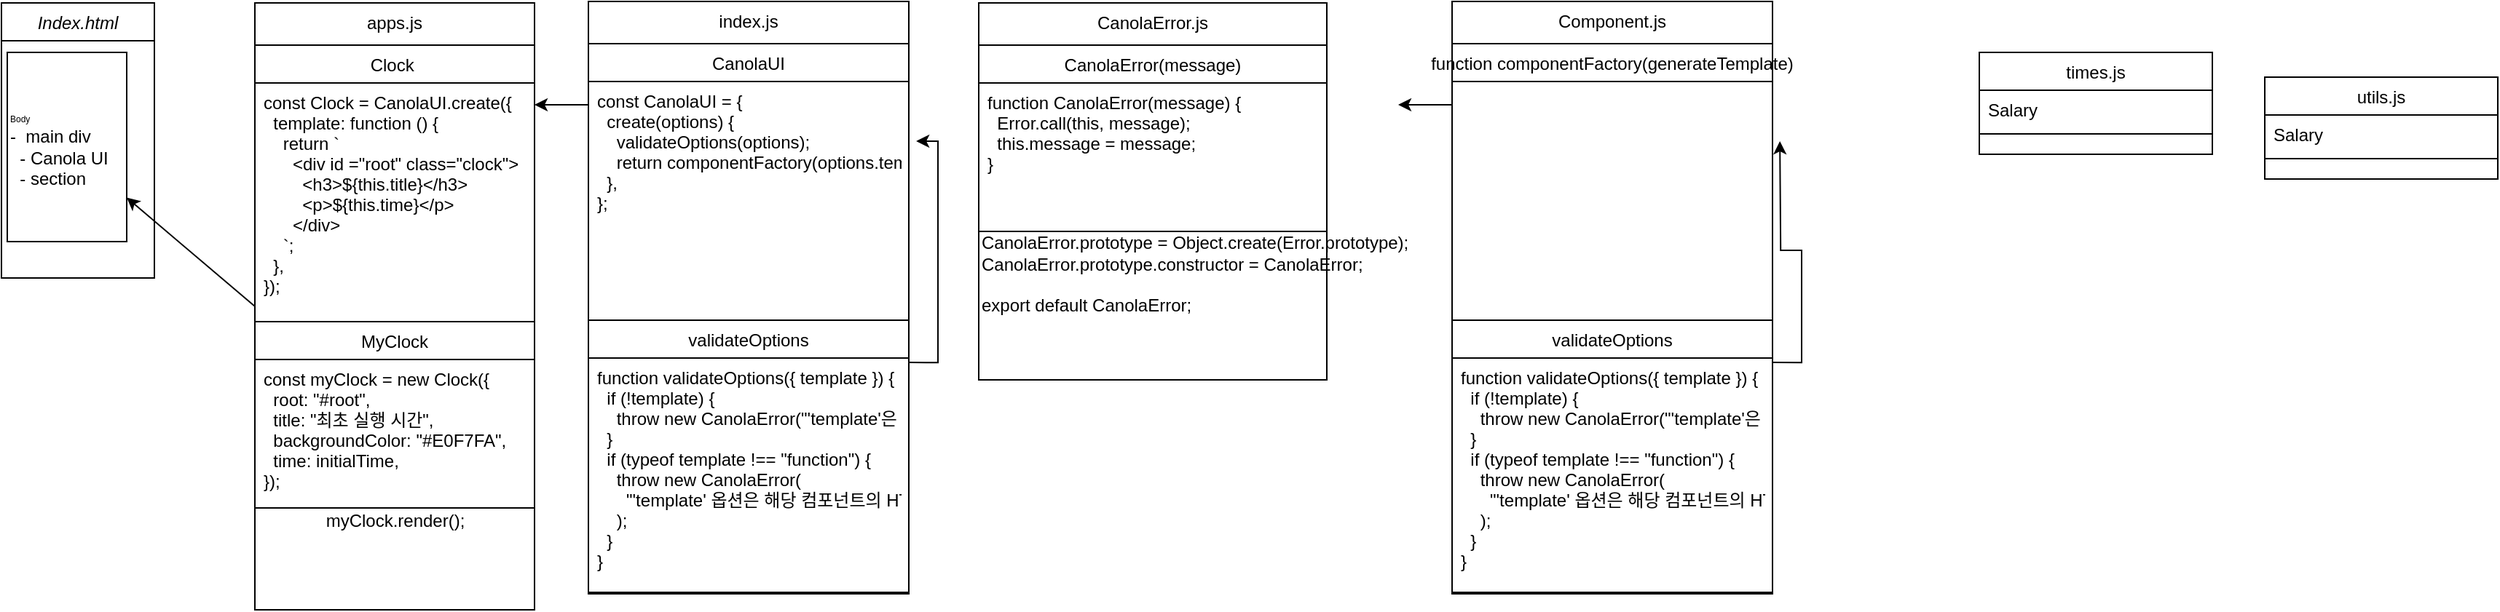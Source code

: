 <mxfile version="14.9.8" type="github">
  <diagram id="C5RBs43oDa-KdzZeNtuy" name="Page-1">
    <mxGraphModel dx="2218" dy="722" grid="0" gridSize="10" guides="1" tooltips="1" connect="1" arrows="1" fold="1" page="1" pageScale="1" pageWidth="827" pageHeight="1169" math="0" shadow="0">
      <root>
        <mxCell id="WIyWlLk6GJQsqaUBKTNV-0" />
        <mxCell id="WIyWlLk6GJQsqaUBKTNV-1" parent="WIyWlLk6GJQsqaUBKTNV-0" />
        <mxCell id="v3mbU31P-Tuf0xxwVjLB-0" value="Index.html" style="swimlane;fontStyle=2;align=center;verticalAlign=top;childLayout=stackLayout;horizontal=1;startSize=26;horizontalStack=0;resizeParent=1;resizeLast=0;collapsible=1;marginBottom=0;rounded=0;shadow=0;strokeWidth=1;" vertex="1" parent="WIyWlLk6GJQsqaUBKTNV-1">
          <mxGeometry x="-813" y="16" width="105" height="189" as="geometry">
            <mxRectangle x="220" y="120" width="160" height="26" as="alternateBounds" />
          </mxGeometry>
        </mxCell>
        <mxCell id="v3mbU31P-Tuf0xxwVjLB-1" value="apps.js" style="swimlane;fontStyle=0;align=center;verticalAlign=top;childLayout=stackLayout;horizontal=1;startSize=29;horizontalStack=0;resizeParent=1;resizeLast=0;collapsible=1;marginBottom=0;rounded=0;shadow=0;strokeWidth=1;" vertex="1" parent="WIyWlLk6GJQsqaUBKTNV-1">
          <mxGeometry x="-639" y="16" width="192" height="417" as="geometry">
            <mxRectangle x="-639" y="16" width="160" height="26" as="alternateBounds" />
          </mxGeometry>
        </mxCell>
        <mxCell id="v3mbU31P-Tuf0xxwVjLB-2" value="Clock " style="swimlane;fontStyle=0;childLayout=stackLayout;horizontal=1;startSize=26;horizontalStack=0;resizeParent=1;resizeParentMax=0;resizeLast=0;collapsible=1;marginBottom=0;" vertex="1" parent="v3mbU31P-Tuf0xxwVjLB-1">
          <mxGeometry y="29" width="192" height="190" as="geometry">
            <mxRectangle y="29" width="192" height="26" as="alternateBounds" />
          </mxGeometry>
        </mxCell>
        <mxCell id="v3mbU31P-Tuf0xxwVjLB-3" value="const Clock = CanolaUI.create({&#xa;  template: function () {&#xa;    return `&#xa;      &lt;div id =&quot;root&quot; class=&quot;clock&quot;&gt;&#xa;        &lt;h3&gt;${this.title}&lt;/h3&gt;&#xa;        &lt;p&gt;${this.time}&lt;/p&gt;&#xa;      &lt;/div&gt;&#xa;    `;&#xa;  },&#xa;});" style="text;strokeColor=none;fillColor=none;align=left;verticalAlign=top;spacingLeft=4;spacingRight=4;overflow=hidden;rotatable=0;points=[[0,0.5],[1,0.5]];portConstraint=eastwest;" vertex="1" parent="v3mbU31P-Tuf0xxwVjLB-2">
          <mxGeometry y="26" width="192" height="164" as="geometry" />
        </mxCell>
        <mxCell id="v3mbU31P-Tuf0xxwVjLB-4" value="MyClock" style="swimlane;fontStyle=0;childLayout=stackLayout;horizontal=1;startSize=26;horizontalStack=0;resizeParent=1;resizeParentMax=0;resizeLast=0;collapsible=1;marginBottom=0;" vertex="1" parent="v3mbU31P-Tuf0xxwVjLB-1">
          <mxGeometry y="219" width="192" height="128" as="geometry">
            <mxRectangle y="55" width="192" height="26" as="alternateBounds" />
          </mxGeometry>
        </mxCell>
        <mxCell id="v3mbU31P-Tuf0xxwVjLB-5" value="const myClock = new Clock({&#xa;  root: &quot;#root&quot;,&#xa;  title: &quot;최초 실행 시간&quot;,&#xa;  backgroundColor: &quot;#E0F7FA&quot;,&#xa;  time: initialTime,&#xa;});" style="text;strokeColor=none;fillColor=none;align=left;verticalAlign=top;spacingLeft=4;spacingRight=4;overflow=hidden;rotatable=0;points=[[0,0.5],[1,0.5]];portConstraint=eastwest;" vertex="1" parent="v3mbU31P-Tuf0xxwVjLB-4">
          <mxGeometry y="26" width="192" height="102" as="geometry" />
        </mxCell>
        <mxCell id="v3mbU31P-Tuf0xxwVjLB-6" value="myClock.render();" style="text;html=1;align=center;verticalAlign=middle;resizable=0;points=[];autosize=1;strokeColor=none;" vertex="1" parent="v3mbU31P-Tuf0xxwVjLB-1">
          <mxGeometry y="347" width="192" height="18" as="geometry" />
        </mxCell>
        <mxCell id="v3mbU31P-Tuf0xxwVjLB-7" value="times.js" style="swimlane;fontStyle=0;align=center;verticalAlign=top;childLayout=stackLayout;horizontal=1;startSize=26;horizontalStack=0;resizeParent=1;resizeLast=0;collapsible=1;marginBottom=0;rounded=0;shadow=0;strokeWidth=1;" vertex="1" parent="WIyWlLk6GJQsqaUBKTNV-1">
          <mxGeometry x="545" y="50" width="160" height="70" as="geometry">
            <mxRectangle x="340" y="380" width="170" height="26" as="alternateBounds" />
          </mxGeometry>
        </mxCell>
        <mxCell id="v3mbU31P-Tuf0xxwVjLB-8" value="Salary" style="text;align=left;verticalAlign=top;spacingLeft=4;spacingRight=4;overflow=hidden;rotatable=0;points=[[0,0.5],[1,0.5]];portConstraint=eastwest;" vertex="1" parent="v3mbU31P-Tuf0xxwVjLB-7">
          <mxGeometry y="26" width="160" height="26" as="geometry" />
        </mxCell>
        <mxCell id="v3mbU31P-Tuf0xxwVjLB-9" value="" style="line;html=1;strokeWidth=1;align=left;verticalAlign=middle;spacingTop=-1;spacingLeft=3;spacingRight=3;rotatable=0;labelPosition=right;points=[];portConstraint=eastwest;" vertex="1" parent="v3mbU31P-Tuf0xxwVjLB-7">
          <mxGeometry y="52" width="160" height="8" as="geometry" />
        </mxCell>
        <mxCell id="v3mbU31P-Tuf0xxwVjLB-10" value="utils.js" style="swimlane;fontStyle=0;align=center;verticalAlign=top;childLayout=stackLayout;horizontal=1;startSize=26;horizontalStack=0;resizeParent=1;resizeLast=0;collapsible=1;marginBottom=0;rounded=0;shadow=0;strokeWidth=1;" vertex="1" parent="WIyWlLk6GJQsqaUBKTNV-1">
          <mxGeometry x="741" y="67" width="160" height="70" as="geometry">
            <mxRectangle x="340" y="380" width="170" height="26" as="alternateBounds" />
          </mxGeometry>
        </mxCell>
        <mxCell id="v3mbU31P-Tuf0xxwVjLB-11" value="Salary" style="text;align=left;verticalAlign=top;spacingLeft=4;spacingRight=4;overflow=hidden;rotatable=0;points=[[0,0.5],[1,0.5]];portConstraint=eastwest;" vertex="1" parent="v3mbU31P-Tuf0xxwVjLB-10">
          <mxGeometry y="26" width="160" height="26" as="geometry" />
        </mxCell>
        <mxCell id="v3mbU31P-Tuf0xxwVjLB-12" value="" style="line;html=1;strokeWidth=1;align=left;verticalAlign=middle;spacingTop=-1;spacingLeft=3;spacingRight=3;rotatable=0;labelPosition=right;points=[];portConstraint=eastwest;" vertex="1" parent="v3mbU31P-Tuf0xxwVjLB-10">
          <mxGeometry y="52" width="160" height="8" as="geometry" />
        </mxCell>
        <mxCell id="v3mbU31P-Tuf0xxwVjLB-13" value="" style="endArrow=classic;html=1;exitX=0;exitY=0.5;exitDx=0;exitDy=0;" edge="1" parent="WIyWlLk6GJQsqaUBKTNV-1" source="v3mbU31P-Tuf0xxwVjLB-1" target="v3mbU31P-Tuf0xxwVjLB-15">
          <mxGeometry width="50" height="50" relative="1" as="geometry">
            <mxPoint x="-57" y="524" as="sourcePoint" />
            <mxPoint x="-86" y="472" as="targetPoint" />
          </mxGeometry>
        </mxCell>
        <mxCell id="v3mbU31P-Tuf0xxwVjLB-14" value="" style="shape=table;startSize=0;container=1;collapsible=0;childLayout=tableLayout;" vertex="1" parent="WIyWlLk6GJQsqaUBKTNV-1">
          <mxGeometry x="-809" y="50" width="82" height="130" as="geometry" />
        </mxCell>
        <mxCell id="v3mbU31P-Tuf0xxwVjLB-15" value="" style="shape=partialRectangle;collapsible=0;dropTarget=0;pointerEvents=0;fillColor=none;top=0;left=0;bottom=0;right=0;points=[[0,0.5],[1,0.5]];portConstraint=eastwest;" vertex="1" parent="v3mbU31P-Tuf0xxwVjLB-14">
          <mxGeometry width="82" height="130" as="geometry" />
        </mxCell>
        <mxCell id="v3mbU31P-Tuf0xxwVjLB-16" value="&lt;span style=&quot;font-size: 6px&quot;&gt;Body&lt;br&gt;&lt;/span&gt;-&amp;nbsp; main div&lt;br&gt;&amp;nbsp; - Canola UI&lt;br&gt;&amp;nbsp; - section&amp;nbsp;" style="shape=partialRectangle;html=1;whiteSpace=wrap;connectable=0;overflow=hidden;fillColor=none;top=0;left=0;bottom=0;right=0;pointerEvents=1;align=left;" vertex="1" parent="v3mbU31P-Tuf0xxwVjLB-15">
          <mxGeometry width="82" height="130" as="geometry" />
        </mxCell>
        <mxCell id="v3mbU31P-Tuf0xxwVjLB-17" value="index.js" style="swimlane;fontStyle=0;align=center;verticalAlign=top;childLayout=stackLayout;horizontal=1;startSize=29;horizontalStack=0;resizeParent=1;resizeLast=0;collapsible=1;marginBottom=0;rounded=0;shadow=0;strokeWidth=1;" vertex="1" parent="WIyWlLk6GJQsqaUBKTNV-1">
          <mxGeometry x="-410" y="15" width="220" height="407" as="geometry">
            <mxRectangle x="-410" y="15" width="192" height="26" as="alternateBounds" />
          </mxGeometry>
        </mxCell>
        <mxCell id="v3mbU31P-Tuf0xxwVjLB-18" value="CanolaUI" style="swimlane;fontStyle=0;childLayout=stackLayout;horizontal=1;startSize=26;horizontalStack=0;resizeParent=1;resizeParentMax=0;resizeLast=0;collapsible=1;marginBottom=0;" vertex="1" parent="v3mbU31P-Tuf0xxwVjLB-17">
          <mxGeometry y="29" width="220" height="190" as="geometry">
            <mxRectangle y="29" width="431" height="26" as="alternateBounds" />
          </mxGeometry>
        </mxCell>
        <mxCell id="v3mbU31P-Tuf0xxwVjLB-19" value="const CanolaUI = {&#xa;  create(options) {&#xa;    validateOptions(options);&#xa;    return componentFactory(options.template);&#xa;  },&#xa;};" style="text;strokeColor=none;fillColor=none;align=left;verticalAlign=top;spacingLeft=4;spacingRight=4;overflow=hidden;rotatable=0;points=[[0,0.5],[1,0.5]];portConstraint=eastwest;" vertex="1" parent="v3mbU31P-Tuf0xxwVjLB-18">
          <mxGeometry y="26" width="220" height="164" as="geometry" />
        </mxCell>
        <mxCell id="v3mbU31P-Tuf0xxwVjLB-20" style="edgeStyle=orthogonalEdgeStyle;rounded=0;orthogonalLoop=1;jettySize=auto;html=1;exitX=1;exitY=0.5;exitDx=0;exitDy=0;" edge="1" parent="v3mbU31P-Tuf0xxwVjLB-18" source="v3mbU31P-Tuf0xxwVjLB-19" target="v3mbU31P-Tuf0xxwVjLB-19">
          <mxGeometry relative="1" as="geometry" />
        </mxCell>
        <mxCell id="v3mbU31P-Tuf0xxwVjLB-21" value="validateOptions" style="swimlane;fontStyle=0;childLayout=stackLayout;horizontal=1;startSize=26;horizontalStack=0;resizeParent=1;resizeParentMax=0;resizeLast=0;collapsible=1;marginBottom=0;" vertex="1" parent="v3mbU31P-Tuf0xxwVjLB-17">
          <mxGeometry y="219" width="220" height="187" as="geometry">
            <mxRectangle y="219" width="431" height="26" as="alternateBounds" />
          </mxGeometry>
        </mxCell>
        <mxCell id="v3mbU31P-Tuf0xxwVjLB-22" value="function validateOptions({ template }) {&#xa;  if (!template) {&#xa;    throw new CanolaError(&quot;&#39;template&#39;은 필수 옵션입니다.&quot;);&#xa;  }&#xa;  if (typeof template !== &quot;function&quot;) {&#xa;    throw new CanolaError(&#xa;      &quot;&#39;template&#39; 옵션은 해당 컴포넌트의 HTML 마크업을 문자열로 반환하는 함수여야 합니다.&quot;&#xa;    );&#xa;  }&#xa;}" style="text;strokeColor=none;fillColor=none;align=left;verticalAlign=top;spacingLeft=4;spacingRight=4;overflow=hidden;rotatable=0;points=[[0,0.5],[1,0.5]];portConstraint=eastwest;" vertex="1" parent="v3mbU31P-Tuf0xxwVjLB-21">
          <mxGeometry y="26" width="220" height="161" as="geometry" />
        </mxCell>
        <mxCell id="v3mbU31P-Tuf0xxwVjLB-23" style="edgeStyle=orthogonalEdgeStyle;rounded=0;orthogonalLoop=1;jettySize=auto;html=1;exitX=1;exitY=0.5;exitDx=0;exitDy=0;" edge="1" parent="v3mbU31P-Tuf0xxwVjLB-21" source="v3mbU31P-Tuf0xxwVjLB-22" target="v3mbU31P-Tuf0xxwVjLB-22">
          <mxGeometry relative="1" as="geometry" />
        </mxCell>
        <mxCell id="v3mbU31P-Tuf0xxwVjLB-24" style="edgeStyle=orthogonalEdgeStyle;rounded=0;orthogonalLoop=1;jettySize=auto;html=1;entryX=1.023;entryY=0.25;entryDx=0;entryDy=0;entryPerimeter=0;exitX=1;exitY=0.019;exitDx=0;exitDy=0;exitPerimeter=0;" edge="1" parent="v3mbU31P-Tuf0xxwVjLB-17" source="v3mbU31P-Tuf0xxwVjLB-22" target="v3mbU31P-Tuf0xxwVjLB-19">
          <mxGeometry relative="1" as="geometry">
            <mxPoint x="255" y="284" as="sourcePoint" />
          </mxGeometry>
        </mxCell>
        <mxCell id="v3mbU31P-Tuf0xxwVjLB-25" value="CanolaError.js" style="swimlane;fontStyle=0;align=center;verticalAlign=top;childLayout=stackLayout;horizontal=1;startSize=29;horizontalStack=0;resizeParent=1;resizeLast=0;collapsible=1;marginBottom=0;rounded=0;shadow=0;strokeWidth=1;" vertex="1" parent="WIyWlLk6GJQsqaUBKTNV-1">
          <mxGeometry x="-142" y="16" width="239" height="259" as="geometry">
            <mxRectangle x="-142" y="16" width="192" height="26" as="alternateBounds" />
          </mxGeometry>
        </mxCell>
        <mxCell id="v3mbU31P-Tuf0xxwVjLB-26" value="CanolaError(message)" style="swimlane;fontStyle=0;childLayout=stackLayout;horizontal=1;startSize=26;horizontalStack=0;resizeParent=1;resizeParentMax=0;resizeLast=0;collapsible=1;marginBottom=0;" vertex="1" parent="v3mbU31P-Tuf0xxwVjLB-25">
          <mxGeometry y="29" width="239" height="128" as="geometry">
            <mxRectangle y="29" width="239" height="26" as="alternateBounds" />
          </mxGeometry>
        </mxCell>
        <mxCell id="v3mbU31P-Tuf0xxwVjLB-27" value="function CanolaError(message) {&#xa;  Error.call(this, message);&#xa;  this.message = message;&#xa;}" style="text;strokeColor=none;fillColor=none;align=left;verticalAlign=top;spacingLeft=4;spacingRight=4;overflow=hidden;rotatable=0;points=[[0,0.5],[1,0.5]];portConstraint=eastwest;" vertex="1" parent="v3mbU31P-Tuf0xxwVjLB-26">
          <mxGeometry y="26" width="239" height="102" as="geometry" />
        </mxCell>
        <mxCell id="v3mbU31P-Tuf0xxwVjLB-28" value="&lt;div&gt;CanolaError.prototype = Object.create(Error.prototype);&lt;/div&gt;&lt;div&gt;CanolaError.prototype.constructor = CanolaError;&lt;/div&gt;&lt;div&gt;&lt;br&gt;&lt;/div&gt;&lt;div&gt;export default CanolaError;&lt;/div&gt;&lt;div&gt;&lt;br&gt;&lt;/div&gt;&lt;div&gt;&lt;br&gt;&lt;/div&gt;&lt;div&gt;&lt;br&gt;&lt;/div&gt;" style="text;html=1;align=left;verticalAlign=middle;resizable=0;points=[];autosize=1;strokeColor=none;" vertex="1" parent="v3mbU31P-Tuf0xxwVjLB-25">
          <mxGeometry y="157" width="239" height="102" as="geometry" />
        </mxCell>
        <mxCell id="v3mbU31P-Tuf0xxwVjLB-29" style="edgeStyle=orthogonalEdgeStyle;rounded=0;orthogonalLoop=1;jettySize=auto;html=1;exitX=0;exitY=0.5;exitDx=0;exitDy=0;" edge="1" parent="WIyWlLk6GJQsqaUBKTNV-1" source="v3mbU31P-Tuf0xxwVjLB-19" target="v3mbU31P-Tuf0xxwVjLB-3">
          <mxGeometry relative="1" as="geometry">
            <Array as="points">
              <mxPoint x="-410" y="86" />
            </Array>
          </mxGeometry>
        </mxCell>
        <mxCell id="v3mbU31P-Tuf0xxwVjLB-30" value="Component.js" style="swimlane;fontStyle=0;align=center;verticalAlign=top;childLayout=stackLayout;horizontal=1;startSize=29;horizontalStack=0;resizeParent=1;resizeLast=0;collapsible=1;marginBottom=0;rounded=0;shadow=0;strokeWidth=1;" vertex="1" parent="WIyWlLk6GJQsqaUBKTNV-1">
          <mxGeometry x="183" y="15" width="220" height="407" as="geometry">
            <mxRectangle x="-410" y="15" width="192" height="26" as="alternateBounds" />
          </mxGeometry>
        </mxCell>
        <mxCell id="v3mbU31P-Tuf0xxwVjLB-31" value="function componentFactory(generateTemplate)" style="swimlane;fontStyle=0;childLayout=stackLayout;horizontal=1;startSize=26;horizontalStack=0;resizeParent=1;resizeParentMax=0;resizeLast=0;collapsible=1;marginBottom=0;" vertex="1" parent="v3mbU31P-Tuf0xxwVjLB-30">
          <mxGeometry y="29" width="220" height="190" as="geometry">
            <mxRectangle y="29" width="431" height="26" as="alternateBounds" />
          </mxGeometry>
        </mxCell>
        <mxCell id="v3mbU31P-Tuf0xxwVjLB-32" style="edgeStyle=orthogonalEdgeStyle;rounded=0;orthogonalLoop=1;jettySize=auto;html=1;exitX=1;exitY=0.5;exitDx=0;exitDy=0;" edge="1" parent="v3mbU31P-Tuf0xxwVjLB-31">
          <mxGeometry relative="1" as="geometry">
            <mxPoint x="220" y="108" as="sourcePoint" />
            <mxPoint x="220" y="108" as="targetPoint" />
          </mxGeometry>
        </mxCell>
        <mxCell id="v3mbU31P-Tuf0xxwVjLB-33" value="validateOptions" style="swimlane;fontStyle=0;childLayout=stackLayout;horizontal=1;startSize=26;horizontalStack=0;resizeParent=1;resizeParentMax=0;resizeLast=0;collapsible=1;marginBottom=0;" vertex="1" parent="v3mbU31P-Tuf0xxwVjLB-30">
          <mxGeometry y="219" width="220" height="187" as="geometry">
            <mxRectangle y="219" width="431" height="26" as="alternateBounds" />
          </mxGeometry>
        </mxCell>
        <mxCell id="v3mbU31P-Tuf0xxwVjLB-34" value="function validateOptions({ template }) {&#xa;  if (!template) {&#xa;    throw new CanolaError(&quot;&#39;template&#39;은 필수 옵션입니다.&quot;);&#xa;  }&#xa;  if (typeof template !== &quot;function&quot;) {&#xa;    throw new CanolaError(&#xa;      &quot;&#39;template&#39; 옵션은 해당 컴포넌트의 HTML 마크업을 문자열로 반환하는 함수여야 합니다.&quot;&#xa;    );&#xa;  }&#xa;}" style="text;strokeColor=none;fillColor=none;align=left;verticalAlign=top;spacingLeft=4;spacingRight=4;overflow=hidden;rotatable=0;points=[[0,0.5],[1,0.5]];portConstraint=eastwest;" vertex="1" parent="v3mbU31P-Tuf0xxwVjLB-33">
          <mxGeometry y="26" width="220" height="161" as="geometry" />
        </mxCell>
        <mxCell id="v3mbU31P-Tuf0xxwVjLB-35" style="edgeStyle=orthogonalEdgeStyle;rounded=0;orthogonalLoop=1;jettySize=auto;html=1;exitX=1;exitY=0.5;exitDx=0;exitDy=0;" edge="1" parent="v3mbU31P-Tuf0xxwVjLB-33" source="v3mbU31P-Tuf0xxwVjLB-34" target="v3mbU31P-Tuf0xxwVjLB-34">
          <mxGeometry relative="1" as="geometry" />
        </mxCell>
        <mxCell id="v3mbU31P-Tuf0xxwVjLB-36" style="edgeStyle=orthogonalEdgeStyle;rounded=0;orthogonalLoop=1;jettySize=auto;html=1;entryX=1.023;entryY=0.25;entryDx=0;entryDy=0;entryPerimeter=0;exitX=1;exitY=0.019;exitDx=0;exitDy=0;exitPerimeter=0;" edge="1" parent="v3mbU31P-Tuf0xxwVjLB-30" source="v3mbU31P-Tuf0xxwVjLB-34">
          <mxGeometry relative="1" as="geometry">
            <mxPoint x="255" y="284" as="sourcePoint" />
            <mxPoint x="225.06" y="96" as="targetPoint" />
          </mxGeometry>
        </mxCell>
        <mxCell id="v3mbU31P-Tuf0xxwVjLB-37" style="edgeStyle=orthogonalEdgeStyle;rounded=0;orthogonalLoop=1;jettySize=auto;html=1;exitX=0;exitY=0.5;exitDx=0;exitDy=0;" edge="1" parent="WIyWlLk6GJQsqaUBKTNV-1">
          <mxGeometry relative="1" as="geometry">
            <mxPoint x="146.0" y="86" as="targetPoint" />
            <Array as="points">
              <mxPoint x="183" y="86" />
            </Array>
            <mxPoint x="183" y="152" as="sourcePoint" />
          </mxGeometry>
        </mxCell>
      </root>
    </mxGraphModel>
  </diagram>
</mxfile>
